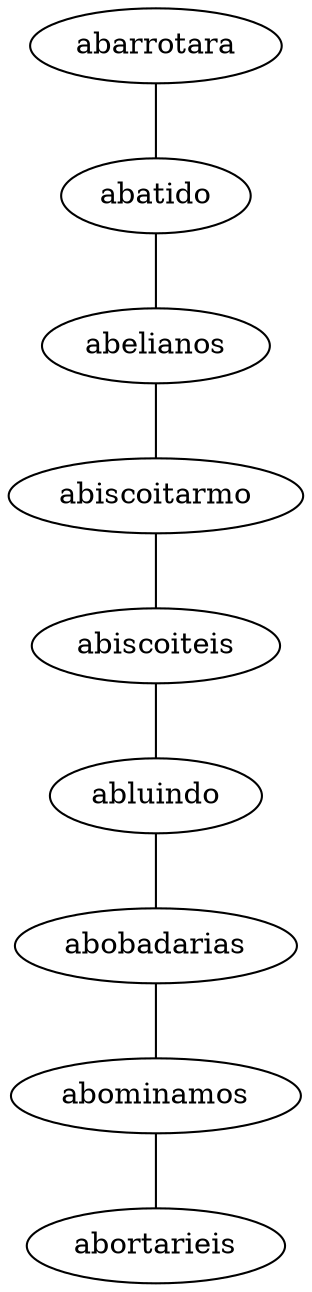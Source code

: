 strict graph {
abarrotara -- abatido
abatido -- abelianos
abelianos -- abiscoitarmo
abiscoitarmo -- abiscoiteis
abiscoiteis -- abluindo
abluindo -- abobadarias
abobadarias -- abominamos
abominamos -- abortarieis
}

